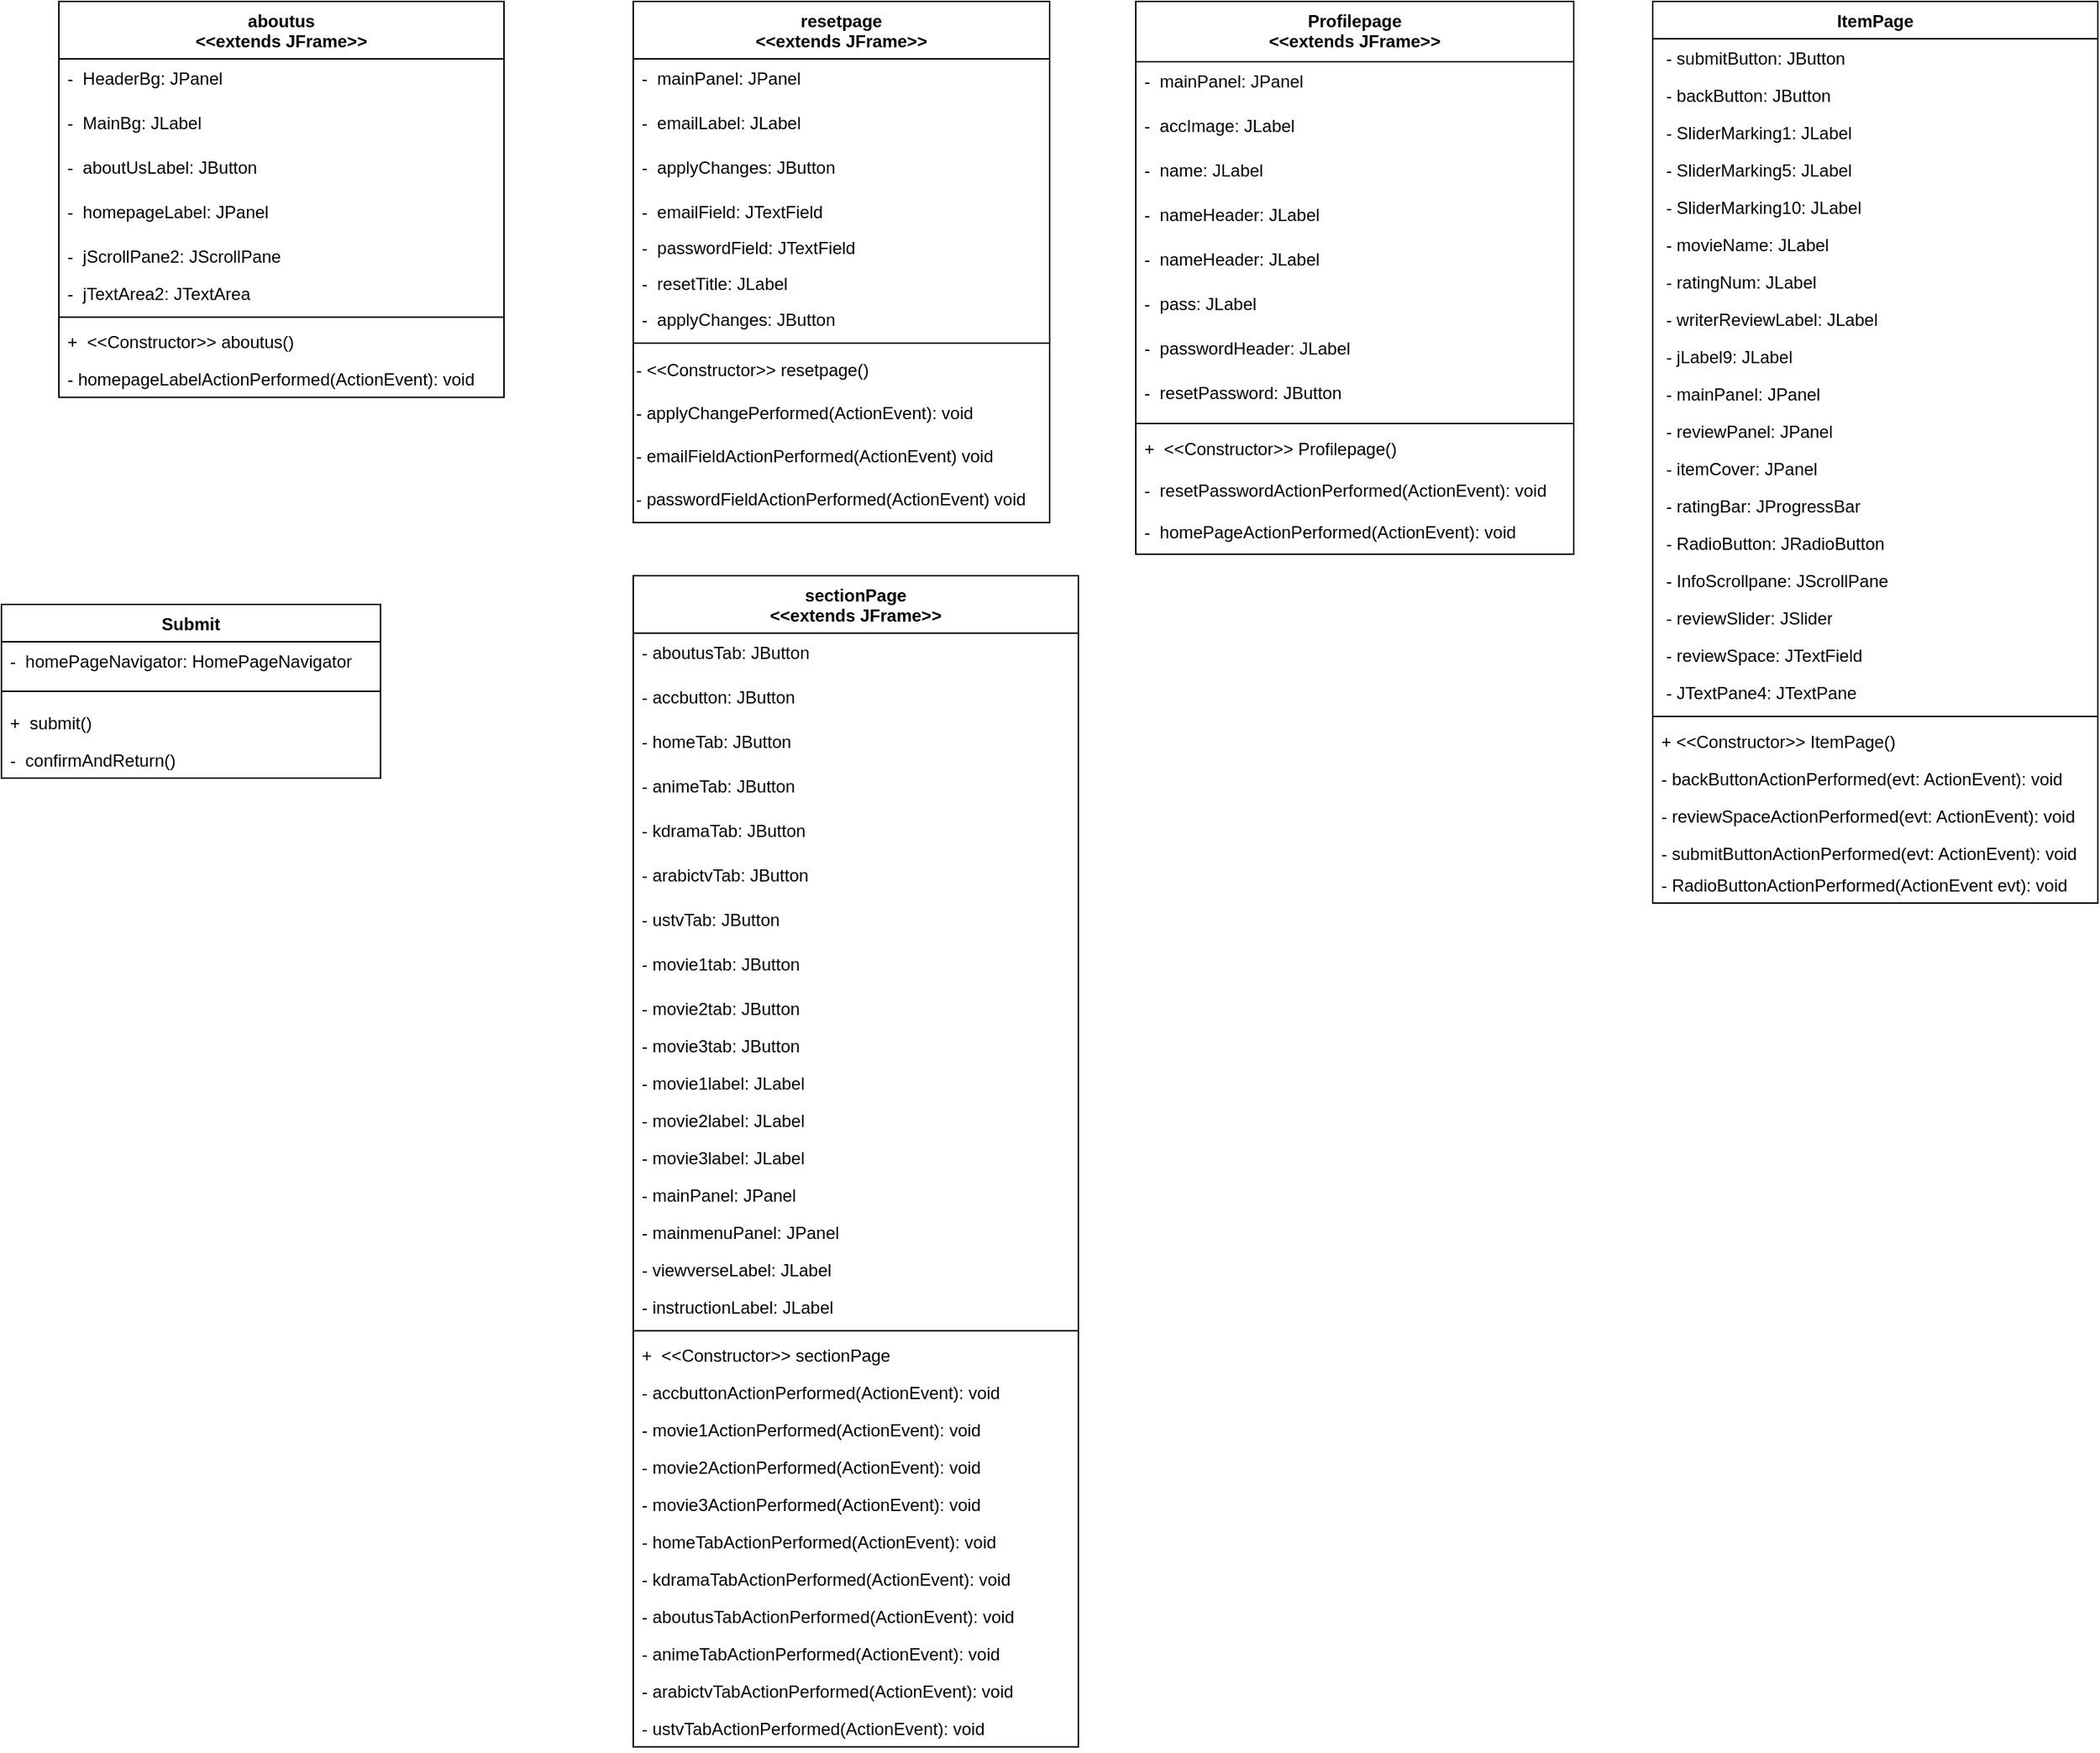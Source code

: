 <mxfile version="24.7.5">
  <diagram name="Page-1" id="XovYSc9VxgBBoyLTzxwy">
    <mxGraphModel dx="2372" dy="2012" grid="1" gridSize="10" guides="1" tooltips="1" connect="1" arrows="1" fold="1" page="1" pageScale="1" pageWidth="850" pageHeight="1100" math="0" shadow="0">
      <root>
        <mxCell id="0" />
        <mxCell id="1" parent="0" />
        <mxCell id="QE4EvPiiiCpDDDPfgIJF-1" value="aboutus&#xa;&lt;&lt;extends JFrame&gt;&gt;&#xa;" style="swimlane;fontStyle=1;align=center;verticalAlign=top;childLayout=stackLayout;horizontal=1;startSize=40;horizontalStack=0;resizeParent=1;resizeParentMax=0;resizeLast=0;collapsible=0;marginBottom=0;" parent="1" vertex="1">
          <mxGeometry x="-800" y="-1000" width="310" height="275.74" as="geometry" />
        </mxCell>
        <mxCell id="QE4EvPiiiCpDDDPfgIJF-2" value="-  HeaderBg: JPanel" style="text;strokeColor=none;fillColor=none;align=left;verticalAlign=top;spacingLeft=4;spacingRight=4;overflow=hidden;rotatable=0;points=[[0,0.5],[1,0.5]];portConstraint=eastwest;" parent="QE4EvPiiiCpDDDPfgIJF-1" vertex="1">
          <mxGeometry y="40" width="310" height="31" as="geometry" />
        </mxCell>
        <mxCell id="QE4EvPiiiCpDDDPfgIJF-3" value="-  MainBg: JLabel" style="text;strokeColor=none;fillColor=none;align=left;verticalAlign=top;spacingLeft=4;spacingRight=4;overflow=hidden;rotatable=0;points=[[0,0.5],[1,0.5]];portConstraint=eastwest;" parent="QE4EvPiiiCpDDDPfgIJF-1" vertex="1">
          <mxGeometry y="71" width="310" height="31" as="geometry" />
        </mxCell>
        <mxCell id="QE4EvPiiiCpDDDPfgIJF-4" value="-  aboutUsLabel: JButton" style="text;strokeColor=none;fillColor=none;align=left;verticalAlign=top;spacingLeft=4;spacingRight=4;overflow=hidden;rotatable=0;points=[[0,0.5],[1,0.5]];portConstraint=eastwest;" parent="QE4EvPiiiCpDDDPfgIJF-1" vertex="1">
          <mxGeometry y="102" width="310" height="31" as="geometry" />
        </mxCell>
        <mxCell id="QE4EvPiiiCpDDDPfgIJF-5" value="-  homepageLabel: JPanel" style="text;strokeColor=none;fillColor=none;align=left;verticalAlign=top;spacingLeft=4;spacingRight=4;overflow=hidden;rotatable=0;points=[[0,0.5],[1,0.5]];portConstraint=eastwest;" parent="QE4EvPiiiCpDDDPfgIJF-1" vertex="1">
          <mxGeometry y="133" width="310" height="31" as="geometry" />
        </mxCell>
        <mxCell id="QE4EvPiiiCpDDDPfgIJF-6" value="-  jScrollPane2: JScrollPane" style="text;strokeColor=none;fillColor=none;align=left;verticalAlign=top;spacingLeft=4;spacingRight=4;overflow=hidden;rotatable=0;points=[[0,0.5],[1,0.5]];portConstraint=eastwest;" parent="QE4EvPiiiCpDDDPfgIJF-1" vertex="1">
          <mxGeometry y="164" width="310" height="26" as="geometry" />
        </mxCell>
        <mxCell id="QE4EvPiiiCpDDDPfgIJF-7" value="-  jTextArea2: JTextArea" style="text;strokeColor=none;fillColor=none;align=left;verticalAlign=top;spacingLeft=4;spacingRight=4;overflow=hidden;rotatable=0;points=[[0,0.5],[1,0.5]];portConstraint=eastwest;" parent="QE4EvPiiiCpDDDPfgIJF-1" vertex="1">
          <mxGeometry y="190" width="310" height="26" as="geometry" />
        </mxCell>
        <mxCell id="QE4EvPiiiCpDDDPfgIJF-8" style="line;strokeWidth=1;fillColor=none;align=left;verticalAlign=middle;spacingTop=-1;spacingLeft=3;spacingRight=3;rotatable=0;labelPosition=right;points=[];portConstraint=eastwest;strokeColor=inherit;" parent="QE4EvPiiiCpDDDPfgIJF-1" vertex="1">
          <mxGeometry y="216" width="310" height="7.74" as="geometry" />
        </mxCell>
        <mxCell id="QE4EvPiiiCpDDDPfgIJF-9" value="+  &lt;&lt;Constructor&gt;&gt; aboutus()" style="text;strokeColor=none;fillColor=none;align=left;verticalAlign=top;spacingLeft=4;spacingRight=4;overflow=hidden;rotatable=0;points=[[0,0.5],[1,0.5]];portConstraint=eastwest;" parent="QE4EvPiiiCpDDDPfgIJF-1" vertex="1">
          <mxGeometry y="223.74" width="310" height="26" as="geometry" />
        </mxCell>
        <mxCell id="QE4EvPiiiCpDDDPfgIJF-11" value="- homepageLabelActionPerformed(ActionEvent): void" style="text;strokeColor=none;fillColor=none;align=left;verticalAlign=top;spacingLeft=4;spacingRight=4;overflow=hidden;rotatable=0;points=[[0,0.5],[1,0.5]];portConstraint=eastwest;" parent="QE4EvPiiiCpDDDPfgIJF-1" vertex="1">
          <mxGeometry y="249.74" width="310" height="26" as="geometry" />
        </mxCell>
        <mxCell id="QE4EvPiiiCpDDDPfgIJF-65" value="resetpage&#xa;&lt;&lt;extends JFrame&gt;&gt;&#xa;" style="swimlane;fontStyle=1;align=center;verticalAlign=top;childLayout=stackLayout;horizontal=1;startSize=40;horizontalStack=0;resizeParent=1;resizeParentMax=0;resizeLast=0;collapsible=0;marginBottom=0;" parent="1" vertex="1">
          <mxGeometry x="-400" y="-1000" width="290" height="363" as="geometry" />
        </mxCell>
        <mxCell id="QE4EvPiiiCpDDDPfgIJF-66" value="-  mainPanel: JPanel" style="text;strokeColor=none;fillColor=none;align=left;verticalAlign=top;spacingLeft=4;spacingRight=4;overflow=hidden;rotatable=0;points=[[0,0.5],[1,0.5]];portConstraint=eastwest;" parent="QE4EvPiiiCpDDDPfgIJF-65" vertex="1">
          <mxGeometry y="40" width="290" height="31" as="geometry" />
        </mxCell>
        <mxCell id="QE4EvPiiiCpDDDPfgIJF-67" value="-  emailLabel: JLabel" style="text;strokeColor=none;fillColor=none;align=left;verticalAlign=top;spacingLeft=4;spacingRight=4;overflow=hidden;rotatable=0;points=[[0,0.5],[1,0.5]];portConstraint=eastwest;" parent="QE4EvPiiiCpDDDPfgIJF-65" vertex="1">
          <mxGeometry y="71" width="290" height="31" as="geometry" />
        </mxCell>
        <mxCell id="QE4EvPiiiCpDDDPfgIJF-68" value="-  applyChanges: JButton" style="text;strokeColor=none;fillColor=none;align=left;verticalAlign=top;spacingLeft=4;spacingRight=4;overflow=hidden;rotatable=0;points=[[0,0.5],[1,0.5]];portConstraint=eastwest;" parent="QE4EvPiiiCpDDDPfgIJF-65" vertex="1">
          <mxGeometry y="102" width="290" height="31" as="geometry" />
        </mxCell>
        <mxCell id="QE4EvPiiiCpDDDPfgIJF-69" value="-  emailField: JTextField" style="text;strokeColor=none;fillColor=none;align=left;verticalAlign=top;spacingLeft=4;spacingRight=4;overflow=hidden;rotatable=0;points=[[0,0.5],[1,0.5]];portConstraint=eastwest;" parent="QE4EvPiiiCpDDDPfgIJF-65" vertex="1">
          <mxGeometry y="133" width="290" height="25" as="geometry" />
        </mxCell>
        <mxCell id="QE4EvPiiiCpDDDPfgIJF-70" value="-  passwordField: JTextField" style="text;strokeColor=none;fillColor=none;align=left;verticalAlign=top;spacingLeft=4;spacingRight=4;overflow=hidden;rotatable=0;points=[[0,0.5],[1,0.5]];portConstraint=eastwest;" parent="QE4EvPiiiCpDDDPfgIJF-65" vertex="1">
          <mxGeometry y="158" width="290" height="25" as="geometry" />
        </mxCell>
        <mxCell id="QE4EvPiiiCpDDDPfgIJF-71" value="-  resetTitle: JLabel" style="text;strokeColor=none;fillColor=none;align=left;verticalAlign=top;spacingLeft=4;spacingRight=4;overflow=hidden;rotatable=0;points=[[0,0.5],[1,0.5]];portConstraint=eastwest;" parent="QE4EvPiiiCpDDDPfgIJF-65" vertex="1">
          <mxGeometry y="183" width="290" height="25" as="geometry" />
        </mxCell>
        <mxCell id="SDU8DpZkJm8AxWShPPcR-4" value="-  applyChanges: JButton" style="text;strokeColor=none;fillColor=none;align=left;verticalAlign=top;spacingLeft=4;spacingRight=4;overflow=hidden;rotatable=0;points=[[0,0.5],[1,0.5]];portConstraint=eastwest;" parent="QE4EvPiiiCpDDDPfgIJF-65" vertex="1">
          <mxGeometry y="208" width="290" height="25" as="geometry" />
        </mxCell>
        <mxCell id="QE4EvPiiiCpDDDPfgIJF-74" style="line;strokeWidth=1;fillColor=none;align=left;verticalAlign=middle;spacingTop=-1;spacingLeft=3;spacingRight=3;rotatable=0;labelPosition=right;points=[];portConstraint=eastwest;strokeColor=inherit;" parent="QE4EvPiiiCpDDDPfgIJF-65" vertex="1">
          <mxGeometry y="233" width="290" height="10" as="geometry" />
        </mxCell>
        <mxCell id="QE4EvPiiiCpDDDPfgIJF-76" value="- &amp;lt;&amp;lt;Constructor&amp;gt;&amp;gt; resetpage()" style="text;whiteSpace=wrap;html=1;" parent="QE4EvPiiiCpDDDPfgIJF-65" vertex="1">
          <mxGeometry y="243" width="290" height="30" as="geometry" />
        </mxCell>
        <mxCell id="SDU8DpZkJm8AxWShPPcR-9" value="- applyChangePerformed(ActionEvent): void" style="text;whiteSpace=wrap;html=1;" parent="QE4EvPiiiCpDDDPfgIJF-65" vertex="1">
          <mxGeometry y="273" width="290" height="30" as="geometry" />
        </mxCell>
        <mxCell id="SDU8DpZkJm8AxWShPPcR-7" value="- emailFieldActionPerformed(ActionEvent) void" style="text;whiteSpace=wrap;html=1;" parent="QE4EvPiiiCpDDDPfgIJF-65" vertex="1">
          <mxGeometry y="303" width="290" height="30" as="geometry" />
        </mxCell>
        <mxCell id="QE4EvPiiiCpDDDPfgIJF-80" value="- passwordFieldActionPerformed(ActionEvent) void" style="text;whiteSpace=wrap;html=1;" parent="QE4EvPiiiCpDDDPfgIJF-65" vertex="1">
          <mxGeometry y="333" width="290" height="30" as="geometry" />
        </mxCell>
        <mxCell id="SDU8DpZkJm8AxWShPPcR-15" value="Profilepage&#xa;&lt;&lt;extends JFrame&gt;&gt;&#xa;&#xa;" style="swimlane;fontStyle=1;align=center;verticalAlign=top;childLayout=stackLayout;horizontal=1;startSize=42;horizontalStack=0;resizeParent=1;resizeParentMax=0;resizeLast=0;collapsible=0;marginBottom=0;" parent="1" vertex="1">
          <mxGeometry x="-50" y="-1000" width="305" height="385" as="geometry" />
        </mxCell>
        <mxCell id="SDU8DpZkJm8AxWShPPcR-16" value="-  mainPanel: JPanel" style="text;strokeColor=none;fillColor=none;align=left;verticalAlign=top;spacingLeft=4;spacingRight=4;overflow=hidden;rotatable=0;points=[[0,0.5],[1,0.5]];portConstraint=eastwest;" parent="SDU8DpZkJm8AxWShPPcR-15" vertex="1">
          <mxGeometry y="42" width="305" height="31" as="geometry" />
        </mxCell>
        <mxCell id="SDU8DpZkJm8AxWShPPcR-17" value="-  accImage: JLabel" style="text;strokeColor=none;fillColor=none;align=left;verticalAlign=top;spacingLeft=4;spacingRight=4;overflow=hidden;rotatable=0;points=[[0,0.5],[1,0.5]];portConstraint=eastwest;" parent="SDU8DpZkJm8AxWShPPcR-15" vertex="1">
          <mxGeometry y="73" width="305" height="31" as="geometry" />
        </mxCell>
        <mxCell id="SDU8DpZkJm8AxWShPPcR-18" value="-  name: JLabel" style="text;strokeColor=none;fillColor=none;align=left;verticalAlign=top;spacingLeft=4;spacingRight=4;overflow=hidden;rotatable=0;points=[[0,0.5],[1,0.5]];portConstraint=eastwest;" parent="SDU8DpZkJm8AxWShPPcR-15" vertex="1">
          <mxGeometry y="104" width="305" height="31" as="geometry" />
        </mxCell>
        <mxCell id="SDU8DpZkJm8AxWShPPcR-19" value="-  nameHeader: JLabel" style="text;strokeColor=none;fillColor=none;align=left;verticalAlign=top;spacingLeft=4;spacingRight=4;overflow=hidden;rotatable=0;points=[[0,0.5],[1,0.5]];portConstraint=eastwest;" parent="SDU8DpZkJm8AxWShPPcR-15" vertex="1">
          <mxGeometry y="135" width="305" height="31" as="geometry" />
        </mxCell>
        <mxCell id="SDU8DpZkJm8AxWShPPcR-20" value="-  nameHeader: JLabel" style="text;strokeColor=none;fillColor=none;align=left;verticalAlign=top;spacingLeft=4;spacingRight=4;overflow=hidden;rotatable=0;points=[[0,0.5],[1,0.5]];portConstraint=eastwest;" parent="SDU8DpZkJm8AxWShPPcR-15" vertex="1">
          <mxGeometry y="166" width="305" height="31" as="geometry" />
        </mxCell>
        <mxCell id="SDU8DpZkJm8AxWShPPcR-21" value="-  pass: JLabel" style="text;strokeColor=none;fillColor=none;align=left;verticalAlign=top;spacingLeft=4;spacingRight=4;overflow=hidden;rotatable=0;points=[[0,0.5],[1,0.5]];portConstraint=eastwest;" parent="SDU8DpZkJm8AxWShPPcR-15" vertex="1">
          <mxGeometry y="197" width="305" height="31" as="geometry" />
        </mxCell>
        <mxCell id="SDU8DpZkJm8AxWShPPcR-22" value="-  passwordHeader: JLabel" style="text;strokeColor=none;fillColor=none;align=left;verticalAlign=top;spacingLeft=4;spacingRight=4;overflow=hidden;rotatable=0;points=[[0,0.5],[1,0.5]];portConstraint=eastwest;" parent="SDU8DpZkJm8AxWShPPcR-15" vertex="1">
          <mxGeometry y="228" width="305" height="31" as="geometry" />
        </mxCell>
        <mxCell id="SDU8DpZkJm8AxWShPPcR-23" value="-  resetPassword: JButton" style="text;strokeColor=none;fillColor=none;align=left;verticalAlign=top;spacingLeft=4;spacingRight=4;overflow=hidden;rotatable=0;points=[[0,0.5],[1,0.5]];portConstraint=eastwest;" parent="SDU8DpZkJm8AxWShPPcR-15" vertex="1">
          <mxGeometry y="259" width="305" height="31" as="geometry" />
        </mxCell>
        <mxCell id="SDU8DpZkJm8AxWShPPcR-24" style="line;strokeWidth=1;fillColor=none;align=left;verticalAlign=middle;spacingTop=-1;spacingLeft=3;spacingRight=3;rotatable=0;labelPosition=right;points=[];portConstraint=eastwest;strokeColor=inherit;" parent="SDU8DpZkJm8AxWShPPcR-15" vertex="1">
          <mxGeometry y="290" width="305" height="8" as="geometry" />
        </mxCell>
        <mxCell id="SDU8DpZkJm8AxWShPPcR-25" value="+  &lt;&lt;Constructor&gt;&gt; Profilepage()" style="text;strokeColor=none;fillColor=none;align=left;verticalAlign=top;spacingLeft=4;spacingRight=4;overflow=hidden;rotatable=0;points=[[0,0.5],[1,0.5]];portConstraint=eastwest;" parent="SDU8DpZkJm8AxWShPPcR-15" vertex="1">
          <mxGeometry y="298" width="305" height="29" as="geometry" />
        </mxCell>
        <mxCell id="SDU8DpZkJm8AxWShPPcR-27" value="-  resetPasswordActionPerformed(ActionEvent): void" style="text;strokeColor=none;fillColor=none;align=left;verticalAlign=top;spacingLeft=4;spacingRight=4;overflow=hidden;rotatable=0;points=[[0,0.5],[1,0.5]];portConstraint=eastwest;" parent="SDU8DpZkJm8AxWShPPcR-15" vertex="1">
          <mxGeometry y="327" width="305" height="29" as="geometry" />
        </mxCell>
        <mxCell id="SDU8DpZkJm8AxWShPPcR-28" value="-  homePageActionPerformed(ActionEvent): void" style="text;strokeColor=none;fillColor=none;align=left;verticalAlign=top;spacingLeft=4;spacingRight=4;overflow=hidden;rotatable=0;points=[[0,0.5],[1,0.5]];portConstraint=eastwest;" parent="SDU8DpZkJm8AxWShPPcR-15" vertex="1">
          <mxGeometry y="356" width="305" height="29" as="geometry" />
        </mxCell>
        <mxCell id="SDU8DpZkJm8AxWShPPcR-84" value="ItemPage" style="swimlane;fontStyle=1;align=center;verticalAlign=top;childLayout=stackLayout;horizontal=1;startSize=26;horizontalStack=0;resizeParent=1;resizeParentMax=0;resizeLast=0;collapsible=1;marginBottom=0;whiteSpace=wrap;html=1;" parent="1" vertex="1">
          <mxGeometry x="310" y="-1000" width="310" height="628" as="geometry" />
        </mxCell>
        <mxCell id="SDU8DpZkJm8AxWShPPcR-85" value="&amp;nbsp;- submitButton: JButton" style="text;strokeColor=none;fillColor=none;align=left;verticalAlign=top;spacingLeft=4;spacingRight=4;overflow=hidden;rotatable=0;points=[[0,0.5],[1,0.5]];portConstraint=eastwest;whiteSpace=wrap;html=1;" parent="SDU8DpZkJm8AxWShPPcR-84" vertex="1">
          <mxGeometry y="26" width="310" height="26" as="geometry" />
        </mxCell>
        <mxCell id="SDU8DpZkJm8AxWShPPcR-86" value="&amp;nbsp;- backButton: JButton" style="text;strokeColor=none;fillColor=none;align=left;verticalAlign=top;spacingLeft=4;spacingRight=4;overflow=hidden;rotatable=0;points=[[0,0.5],[1,0.5]];portConstraint=eastwest;whiteSpace=wrap;html=1;" parent="SDU8DpZkJm8AxWShPPcR-84" vertex="1">
          <mxGeometry y="52" width="310" height="26" as="geometry" />
        </mxCell>
        <mxCell id="SDU8DpZkJm8AxWShPPcR-87" value="&amp;nbsp;- SliderMarking1: JLabel" style="text;strokeColor=none;fillColor=none;align=left;verticalAlign=top;spacingLeft=4;spacingRight=4;overflow=hidden;rotatable=0;points=[[0,0.5],[1,0.5]];portConstraint=eastwest;whiteSpace=wrap;html=1;" parent="SDU8DpZkJm8AxWShPPcR-84" vertex="1">
          <mxGeometry y="78" width="310" height="26" as="geometry" />
        </mxCell>
        <mxCell id="SDU8DpZkJm8AxWShPPcR-88" value="&amp;nbsp;- SliderMarking5: JLabel" style="text;strokeColor=none;fillColor=none;align=left;verticalAlign=top;spacingLeft=4;spacingRight=4;overflow=hidden;rotatable=0;points=[[0,0.5],[1,0.5]];portConstraint=eastwest;whiteSpace=wrap;html=1;" parent="SDU8DpZkJm8AxWShPPcR-84" vertex="1">
          <mxGeometry y="104" width="310" height="26" as="geometry" />
        </mxCell>
        <mxCell id="SDU8DpZkJm8AxWShPPcR-89" value="&amp;nbsp;- SliderMarking10: JLabel" style="text;strokeColor=none;fillColor=none;align=left;verticalAlign=top;spacingLeft=4;spacingRight=4;overflow=hidden;rotatable=0;points=[[0,0.5],[1,0.5]];portConstraint=eastwest;whiteSpace=wrap;html=1;" parent="SDU8DpZkJm8AxWShPPcR-84" vertex="1">
          <mxGeometry y="130" width="310" height="26" as="geometry" />
        </mxCell>
        <mxCell id="SDU8DpZkJm8AxWShPPcR-90" value="&amp;nbsp;- movieName: JLabel" style="text;strokeColor=none;fillColor=none;align=left;verticalAlign=top;spacingLeft=4;spacingRight=4;overflow=hidden;rotatable=0;points=[[0,0.5],[1,0.5]];portConstraint=eastwest;whiteSpace=wrap;html=1;" parent="SDU8DpZkJm8AxWShPPcR-84" vertex="1">
          <mxGeometry y="156" width="310" height="26" as="geometry" />
        </mxCell>
        <mxCell id="SDU8DpZkJm8AxWShPPcR-91" value="&amp;nbsp;- ratingNum: JLabel" style="text;strokeColor=none;fillColor=none;align=left;verticalAlign=top;spacingLeft=4;spacingRight=4;overflow=hidden;rotatable=0;points=[[0,0.5],[1,0.5]];portConstraint=eastwest;whiteSpace=wrap;html=1;" parent="SDU8DpZkJm8AxWShPPcR-84" vertex="1">
          <mxGeometry y="182" width="310" height="26" as="geometry" />
        </mxCell>
        <mxCell id="SDU8DpZkJm8AxWShPPcR-92" value="&amp;nbsp;- writerReviewLabel: JLabel" style="text;strokeColor=none;fillColor=none;align=left;verticalAlign=top;spacingLeft=4;spacingRight=4;overflow=hidden;rotatable=0;points=[[0,0.5],[1,0.5]];portConstraint=eastwest;whiteSpace=wrap;html=1;" parent="SDU8DpZkJm8AxWShPPcR-84" vertex="1">
          <mxGeometry y="208" width="310" height="26" as="geometry" />
        </mxCell>
        <mxCell id="SDU8DpZkJm8AxWShPPcR-93" value="&amp;nbsp;- jLabel9: JLabel" style="text;strokeColor=none;fillColor=none;align=left;verticalAlign=top;spacingLeft=4;spacingRight=4;overflow=hidden;rotatable=0;points=[[0,0.5],[1,0.5]];portConstraint=eastwest;whiteSpace=wrap;html=1;" parent="SDU8DpZkJm8AxWShPPcR-84" vertex="1">
          <mxGeometry y="234" width="310" height="26" as="geometry" />
        </mxCell>
        <mxCell id="SDU8DpZkJm8AxWShPPcR-94" value="&amp;nbsp;- mainPanel: JPanel" style="text;strokeColor=none;fillColor=none;align=left;verticalAlign=top;spacingLeft=4;spacingRight=4;overflow=hidden;rotatable=0;points=[[0,0.5],[1,0.5]];portConstraint=eastwest;whiteSpace=wrap;html=1;" parent="SDU8DpZkJm8AxWShPPcR-84" vertex="1">
          <mxGeometry y="260" width="310" height="26" as="geometry" />
        </mxCell>
        <mxCell id="SDU8DpZkJm8AxWShPPcR-95" value="&amp;nbsp;- reviewPanel: JPanel" style="text;strokeColor=none;fillColor=none;align=left;verticalAlign=top;spacingLeft=4;spacingRight=4;overflow=hidden;rotatable=0;points=[[0,0.5],[1,0.5]];portConstraint=eastwest;whiteSpace=wrap;html=1;" parent="SDU8DpZkJm8AxWShPPcR-84" vertex="1">
          <mxGeometry y="286" width="310" height="26" as="geometry" />
        </mxCell>
        <mxCell id="SDU8DpZkJm8AxWShPPcR-96" value="&amp;nbsp;- itemCover: JPanel" style="text;strokeColor=none;fillColor=none;align=left;verticalAlign=top;spacingLeft=4;spacingRight=4;overflow=hidden;rotatable=0;points=[[0,0.5],[1,0.5]];portConstraint=eastwest;whiteSpace=wrap;html=1;" parent="SDU8DpZkJm8AxWShPPcR-84" vertex="1">
          <mxGeometry y="312" width="310" height="26" as="geometry" />
        </mxCell>
        <mxCell id="SDU8DpZkJm8AxWShPPcR-97" value="&amp;nbsp;- ratingBar: JProgressBar" style="text;strokeColor=none;fillColor=none;align=left;verticalAlign=top;spacingLeft=4;spacingRight=4;overflow=hidden;rotatable=0;points=[[0,0.5],[1,0.5]];portConstraint=eastwest;whiteSpace=wrap;html=1;" parent="SDU8DpZkJm8AxWShPPcR-84" vertex="1">
          <mxGeometry y="338" width="310" height="26" as="geometry" />
        </mxCell>
        <mxCell id="SDU8DpZkJm8AxWShPPcR-98" value="&amp;nbsp;- RadioButton: JRadioButton" style="text;strokeColor=none;fillColor=none;align=left;verticalAlign=top;spacingLeft=4;spacingRight=4;overflow=hidden;rotatable=0;points=[[0,0.5],[1,0.5]];portConstraint=eastwest;whiteSpace=wrap;html=1;" parent="SDU8DpZkJm8AxWShPPcR-84" vertex="1">
          <mxGeometry y="364" width="310" height="26" as="geometry" />
        </mxCell>
        <mxCell id="SDU8DpZkJm8AxWShPPcR-99" value="&amp;nbsp;- InfoScrollpane: JScrollPane" style="text;strokeColor=none;fillColor=none;align=left;verticalAlign=top;spacingLeft=4;spacingRight=4;overflow=hidden;rotatable=0;points=[[0,0.5],[1,0.5]];portConstraint=eastwest;whiteSpace=wrap;html=1;" parent="SDU8DpZkJm8AxWShPPcR-84" vertex="1">
          <mxGeometry y="390" width="310" height="26" as="geometry" />
        </mxCell>
        <mxCell id="SDU8DpZkJm8AxWShPPcR-100" value="&amp;nbsp;- reviewSlider: JSlider" style="text;strokeColor=none;fillColor=none;align=left;verticalAlign=top;spacingLeft=4;spacingRight=4;overflow=hidden;rotatable=0;points=[[0,0.5],[1,0.5]];portConstraint=eastwest;whiteSpace=wrap;html=1;" parent="SDU8DpZkJm8AxWShPPcR-84" vertex="1">
          <mxGeometry y="416" width="310" height="26" as="geometry" />
        </mxCell>
        <mxCell id="SDU8DpZkJm8AxWShPPcR-101" value="&amp;nbsp;- reviewSpace: JTextField" style="text;strokeColor=none;fillColor=none;align=left;verticalAlign=top;spacingLeft=4;spacingRight=4;overflow=hidden;rotatable=0;points=[[0,0.5],[1,0.5]];portConstraint=eastwest;whiteSpace=wrap;html=1;" parent="SDU8DpZkJm8AxWShPPcR-84" vertex="1">
          <mxGeometry y="442" width="310" height="26" as="geometry" />
        </mxCell>
        <mxCell id="SDU8DpZkJm8AxWShPPcR-102" value="&amp;nbsp;- JTextPane4: JTextPane" style="text;strokeColor=none;fillColor=none;align=left;verticalAlign=top;spacingLeft=4;spacingRight=4;overflow=hidden;rotatable=0;points=[[0,0.5],[1,0.5]];portConstraint=eastwest;whiteSpace=wrap;html=1;" parent="SDU8DpZkJm8AxWShPPcR-84" vertex="1">
          <mxGeometry y="468" width="310" height="26" as="geometry" />
        </mxCell>
        <mxCell id="SDU8DpZkJm8AxWShPPcR-103" value="" style="line;strokeWidth=1;fillColor=none;align=left;verticalAlign=middle;spacingTop=-1;spacingLeft=3;spacingRight=3;rotatable=0;labelPosition=right;points=[];portConstraint=eastwest;strokeColor=inherit;" parent="SDU8DpZkJm8AxWShPPcR-84" vertex="1">
          <mxGeometry y="494" width="310" height="8" as="geometry" />
        </mxCell>
        <mxCell id="SDU8DpZkJm8AxWShPPcR-104" value="+ &amp;lt;&amp;lt;Constructor&amp;gt;&amp;gt; ItemPage()" style="text;strokeColor=none;fillColor=none;align=left;verticalAlign=top;spacingLeft=4;spacingRight=4;overflow=hidden;rotatable=0;points=[[0,0.5],[1,0.5]];portConstraint=eastwest;whiteSpace=wrap;html=1;" parent="SDU8DpZkJm8AxWShPPcR-84" vertex="1">
          <mxGeometry y="502" width="310" height="26" as="geometry" />
        </mxCell>
        <mxCell id="SDU8DpZkJm8AxWShPPcR-105" value="- backButtonActionPerformed(evt: ActionEvent): void" style="text;strokeColor=none;fillColor=none;align=left;verticalAlign=top;spacingLeft=4;spacingRight=4;overflow=hidden;rotatable=0;points=[[0,0.5],[1,0.5]];portConstraint=eastwest;whiteSpace=wrap;html=1;" parent="SDU8DpZkJm8AxWShPPcR-84" vertex="1">
          <mxGeometry y="528" width="310" height="26" as="geometry" />
        </mxCell>
        <mxCell id="SDU8DpZkJm8AxWShPPcR-106" value="- reviewSpaceActionPerformed(evt: ActionEvent): void" style="text;strokeColor=none;fillColor=none;align=left;verticalAlign=top;spacingLeft=4;spacingRight=4;overflow=hidden;rotatable=0;points=[[0,0.5],[1,0.5]];portConstraint=eastwest;whiteSpace=wrap;html=1;" parent="SDU8DpZkJm8AxWShPPcR-84" vertex="1">
          <mxGeometry y="554" width="310" height="26" as="geometry" />
        </mxCell>
        <mxCell id="SDU8DpZkJm8AxWShPPcR-107" value="- submitButtonActionPerformed(evt: ActionEvent): void" style="text;strokeColor=none;fillColor=none;align=left;verticalAlign=top;spacingLeft=4;spacingRight=4;overflow=hidden;rotatable=0;points=[[0,0.5],[1,0.5]];portConstraint=eastwest;whiteSpace=wrap;html=1;" parent="SDU8DpZkJm8AxWShPPcR-84" vertex="1">
          <mxGeometry y="580" width="310" height="22" as="geometry" />
        </mxCell>
        <mxCell id="SDU8DpZkJm8AxWShPPcR-108" value="- RadioButtonActionPerformed(ActionEvent evt): void" style="text;strokeColor=none;fillColor=none;align=left;verticalAlign=top;spacingLeft=4;spacingRight=4;overflow=hidden;rotatable=0;points=[[0,0.5],[1,0.5]];portConstraint=eastwest;whiteSpace=wrap;html=1;" parent="SDU8DpZkJm8AxWShPPcR-84" vertex="1">
          <mxGeometry y="602" width="310" height="26" as="geometry" />
        </mxCell>
        <mxCell id="SDU8DpZkJm8AxWShPPcR-119" value="sectionPage&#xa;&lt;&lt;extends JFrame&gt;&gt;&#xa;" style="swimlane;fontStyle=1;align=center;verticalAlign=top;childLayout=stackLayout;horizontal=1;startSize=40;horizontalStack=0;resizeParent=1;resizeParentMax=0;resizeLast=0;collapsible=0;marginBottom=0;" parent="1" vertex="1">
          <mxGeometry x="-400" y="-600" width="310" height="815.74" as="geometry" />
        </mxCell>
        <mxCell id="SDU8DpZkJm8AxWShPPcR-120" value="- aboutusTab: JButton" style="text;strokeColor=none;fillColor=none;align=left;verticalAlign=top;spacingLeft=4;spacingRight=4;overflow=hidden;rotatable=0;points=[[0,0.5],[1,0.5]];portConstraint=eastwest;" parent="SDU8DpZkJm8AxWShPPcR-119" vertex="1">
          <mxGeometry y="40" width="310" height="31" as="geometry" />
        </mxCell>
        <mxCell id="SDU8DpZkJm8AxWShPPcR-121" value="- accbutton: JButton" style="text;strokeColor=none;fillColor=none;align=left;verticalAlign=top;spacingLeft=4;spacingRight=4;overflow=hidden;rotatable=0;points=[[0,0.5],[1,0.5]];portConstraint=eastwest;" parent="SDU8DpZkJm8AxWShPPcR-119" vertex="1">
          <mxGeometry y="71" width="310" height="31" as="geometry" />
        </mxCell>
        <mxCell id="SDU8DpZkJm8AxWShPPcR-137" value="- homeTab: JButton" style="text;strokeColor=none;fillColor=none;align=left;verticalAlign=top;spacingLeft=4;spacingRight=4;overflow=hidden;rotatable=0;points=[[0,0.5],[1,0.5]];portConstraint=eastwest;" parent="SDU8DpZkJm8AxWShPPcR-119" vertex="1">
          <mxGeometry y="102" width="310" height="31" as="geometry" />
        </mxCell>
        <mxCell id="SDU8DpZkJm8AxWShPPcR-122" value="- animeTab: JButton" style="text;strokeColor=none;fillColor=none;align=left;verticalAlign=top;spacingLeft=4;spacingRight=4;overflow=hidden;rotatable=0;points=[[0,0.5],[1,0.5]];portConstraint=eastwest;" parent="SDU8DpZkJm8AxWShPPcR-119" vertex="1">
          <mxGeometry y="133" width="310" height="31" as="geometry" />
        </mxCell>
        <mxCell id="SDU8DpZkJm8AxWShPPcR-130" value="- kdramaTab: JButton" style="text;strokeColor=none;fillColor=none;align=left;verticalAlign=top;spacingLeft=4;spacingRight=4;overflow=hidden;rotatable=0;points=[[0,0.5],[1,0.5]];portConstraint=eastwest;" parent="SDU8DpZkJm8AxWShPPcR-119" vertex="1">
          <mxGeometry y="164" width="310" height="31" as="geometry" />
        </mxCell>
        <mxCell id="SDU8DpZkJm8AxWShPPcR-131" value="- arabictvTab: JButton" style="text;strokeColor=none;fillColor=none;align=left;verticalAlign=top;spacingLeft=4;spacingRight=4;overflow=hidden;rotatable=0;points=[[0,0.5],[1,0.5]];portConstraint=eastwest;" parent="SDU8DpZkJm8AxWShPPcR-119" vertex="1">
          <mxGeometry y="195" width="310" height="31" as="geometry" />
        </mxCell>
        <mxCell id="SDU8DpZkJm8AxWShPPcR-132" value="- ustvTab: JButton" style="text;strokeColor=none;fillColor=none;align=left;verticalAlign=top;spacingLeft=4;spacingRight=4;overflow=hidden;rotatable=0;points=[[0,0.5],[1,0.5]];portConstraint=eastwest;" parent="SDU8DpZkJm8AxWShPPcR-119" vertex="1">
          <mxGeometry y="226" width="310" height="31" as="geometry" />
        </mxCell>
        <mxCell id="SDU8DpZkJm8AxWShPPcR-123" value="- movie1tab: JButton" style="text;strokeColor=none;fillColor=none;align=left;verticalAlign=top;spacingLeft=4;spacingRight=4;overflow=hidden;rotatable=0;points=[[0,0.5],[1,0.5]];portConstraint=eastwest;" parent="SDU8DpZkJm8AxWShPPcR-119" vertex="1">
          <mxGeometry y="257" width="310" height="31" as="geometry" />
        </mxCell>
        <mxCell id="SDU8DpZkJm8AxWShPPcR-124" value="- movie2tab: JButton" style="text;strokeColor=none;fillColor=none;align=left;verticalAlign=top;spacingLeft=4;spacingRight=4;overflow=hidden;rotatable=0;points=[[0,0.5],[1,0.5]];portConstraint=eastwest;" parent="SDU8DpZkJm8AxWShPPcR-119" vertex="1">
          <mxGeometry y="288" width="310" height="26" as="geometry" />
        </mxCell>
        <mxCell id="SDU8DpZkJm8AxWShPPcR-125" value="- movie3tab: JButton" style="text;strokeColor=none;fillColor=none;align=left;verticalAlign=top;spacingLeft=4;spacingRight=4;overflow=hidden;rotatable=0;points=[[0,0.5],[1,0.5]];portConstraint=eastwest;" parent="SDU8DpZkJm8AxWShPPcR-119" vertex="1">
          <mxGeometry y="314" width="310" height="26" as="geometry" />
        </mxCell>
        <mxCell id="SDU8DpZkJm8AxWShPPcR-133" value="- movie1label: JLabel" style="text;strokeColor=none;fillColor=none;align=left;verticalAlign=top;spacingLeft=4;spacingRight=4;overflow=hidden;rotatable=0;points=[[0,0.5],[1,0.5]];portConstraint=eastwest;" parent="SDU8DpZkJm8AxWShPPcR-119" vertex="1">
          <mxGeometry y="340" width="310" height="26" as="geometry" />
        </mxCell>
        <mxCell id="SDU8DpZkJm8AxWShPPcR-135" value="- movie2label: JLabel" style="text;strokeColor=none;fillColor=none;align=left;verticalAlign=top;spacingLeft=4;spacingRight=4;overflow=hidden;rotatable=0;points=[[0,0.5],[1,0.5]];portConstraint=eastwest;" parent="SDU8DpZkJm8AxWShPPcR-119" vertex="1">
          <mxGeometry y="366" width="310" height="26" as="geometry" />
        </mxCell>
        <mxCell id="SDU8DpZkJm8AxWShPPcR-136" value="- movie3label: JLabel" style="text;strokeColor=none;fillColor=none;align=left;verticalAlign=top;spacingLeft=4;spacingRight=4;overflow=hidden;rotatable=0;points=[[0,0.5],[1,0.5]];portConstraint=eastwest;" parent="SDU8DpZkJm8AxWShPPcR-119" vertex="1">
          <mxGeometry y="392" width="310" height="26" as="geometry" />
        </mxCell>
        <mxCell id="SDU8DpZkJm8AxWShPPcR-138" value="- mainPanel: JPanel" style="text;strokeColor=none;fillColor=none;align=left;verticalAlign=top;spacingLeft=4;spacingRight=4;overflow=hidden;rotatable=0;points=[[0,0.5],[1,0.5]];portConstraint=eastwest;" parent="SDU8DpZkJm8AxWShPPcR-119" vertex="1">
          <mxGeometry y="418" width="310" height="26" as="geometry" />
        </mxCell>
        <mxCell id="SDU8DpZkJm8AxWShPPcR-139" value="- mainmenuPanel: JPanel" style="text;strokeColor=none;fillColor=none;align=left;verticalAlign=top;spacingLeft=4;spacingRight=4;overflow=hidden;rotatable=0;points=[[0,0.5],[1,0.5]];portConstraint=eastwest;" parent="SDU8DpZkJm8AxWShPPcR-119" vertex="1">
          <mxGeometry y="444" width="310" height="26" as="geometry" />
        </mxCell>
        <mxCell id="SDU8DpZkJm8AxWShPPcR-140" value="- viewverseLabel: JLabel" style="text;strokeColor=none;fillColor=none;align=left;verticalAlign=top;spacingLeft=4;spacingRight=4;overflow=hidden;rotatable=0;points=[[0,0.5],[1,0.5]];portConstraint=eastwest;" parent="SDU8DpZkJm8AxWShPPcR-119" vertex="1">
          <mxGeometry y="470" width="310" height="26" as="geometry" />
        </mxCell>
        <mxCell id="SDU8DpZkJm8AxWShPPcR-141" value="- instructionLabel: JLabel" style="text;strokeColor=none;fillColor=none;align=left;verticalAlign=top;spacingLeft=4;spacingRight=4;overflow=hidden;rotatable=0;points=[[0,0.5],[1,0.5]];portConstraint=eastwest;" parent="SDU8DpZkJm8AxWShPPcR-119" vertex="1">
          <mxGeometry y="496" width="310" height="26" as="geometry" />
        </mxCell>
        <mxCell id="SDU8DpZkJm8AxWShPPcR-126" style="line;strokeWidth=1;fillColor=none;align=left;verticalAlign=middle;spacingTop=-1;spacingLeft=3;spacingRight=3;rotatable=0;labelPosition=right;points=[];portConstraint=eastwest;strokeColor=inherit;" parent="SDU8DpZkJm8AxWShPPcR-119" vertex="1">
          <mxGeometry y="522" width="310" height="7.74" as="geometry" />
        </mxCell>
        <mxCell id="SDU8DpZkJm8AxWShPPcR-127" value="+  &lt;&lt;Constructor&gt;&gt; sectionPage" style="text;strokeColor=none;fillColor=none;align=left;verticalAlign=top;spacingLeft=4;spacingRight=4;overflow=hidden;rotatable=0;points=[[0,0.5],[1,0.5]];portConstraint=eastwest;" parent="SDU8DpZkJm8AxWShPPcR-119" vertex="1">
          <mxGeometry y="529.74" width="310" height="26" as="geometry" />
        </mxCell>
        <mxCell id="SDU8DpZkJm8AxWShPPcR-128" value="- accbuttonActionPerformed(ActionEvent): void" style="text;strokeColor=none;fillColor=none;align=left;verticalAlign=top;spacingLeft=4;spacingRight=4;overflow=hidden;rotatable=0;points=[[0,0.5],[1,0.5]];portConstraint=eastwest;" parent="SDU8DpZkJm8AxWShPPcR-119" vertex="1">
          <mxGeometry y="555.74" width="310" height="26" as="geometry" />
        </mxCell>
        <mxCell id="SDU8DpZkJm8AxWShPPcR-142" value="- movie1ActionPerformed(ActionEvent): void" style="text;strokeColor=none;fillColor=none;align=left;verticalAlign=top;spacingLeft=4;spacingRight=4;overflow=hidden;rotatable=0;points=[[0,0.5],[1,0.5]];portConstraint=eastwest;" parent="SDU8DpZkJm8AxWShPPcR-119" vertex="1">
          <mxGeometry y="581.74" width="310" height="26" as="geometry" />
        </mxCell>
        <mxCell id="SDU8DpZkJm8AxWShPPcR-143" value="- movie2ActionPerformed(ActionEvent): void" style="text;strokeColor=none;fillColor=none;align=left;verticalAlign=top;spacingLeft=4;spacingRight=4;overflow=hidden;rotatable=0;points=[[0,0.5],[1,0.5]];portConstraint=eastwest;" parent="SDU8DpZkJm8AxWShPPcR-119" vertex="1">
          <mxGeometry y="607.74" width="310" height="26" as="geometry" />
        </mxCell>
        <mxCell id="SDU8DpZkJm8AxWShPPcR-144" value="- movie3ActionPerformed(ActionEvent): void" style="text;strokeColor=none;fillColor=none;align=left;verticalAlign=top;spacingLeft=4;spacingRight=4;overflow=hidden;rotatable=0;points=[[0,0.5],[1,0.5]];portConstraint=eastwest;" parent="SDU8DpZkJm8AxWShPPcR-119" vertex="1">
          <mxGeometry y="633.74" width="310" height="26" as="geometry" />
        </mxCell>
        <mxCell id="SDU8DpZkJm8AxWShPPcR-146" value="- homeTabActionPerformed(ActionEvent): void" style="text;strokeColor=none;fillColor=none;align=left;verticalAlign=top;spacingLeft=4;spacingRight=4;overflow=hidden;rotatable=0;points=[[0,0.5],[1,0.5]];portConstraint=eastwest;" parent="SDU8DpZkJm8AxWShPPcR-119" vertex="1">
          <mxGeometry y="659.74" width="310" height="26" as="geometry" />
        </mxCell>
        <mxCell id="SDU8DpZkJm8AxWShPPcR-147" value="- kdramaTabActionPerformed(ActionEvent): void" style="text;strokeColor=none;fillColor=none;align=left;verticalAlign=top;spacingLeft=4;spacingRight=4;overflow=hidden;rotatable=0;points=[[0,0.5],[1,0.5]];portConstraint=eastwest;" parent="SDU8DpZkJm8AxWShPPcR-119" vertex="1">
          <mxGeometry y="685.74" width="310" height="26" as="geometry" />
        </mxCell>
        <mxCell id="SDU8DpZkJm8AxWShPPcR-148" value="- aboutusTabActionPerformed(ActionEvent): void" style="text;strokeColor=none;fillColor=none;align=left;verticalAlign=top;spacingLeft=4;spacingRight=4;overflow=hidden;rotatable=0;points=[[0,0.5],[1,0.5]];portConstraint=eastwest;" parent="SDU8DpZkJm8AxWShPPcR-119" vertex="1">
          <mxGeometry y="711.74" width="310" height="26" as="geometry" />
        </mxCell>
        <mxCell id="SDU8DpZkJm8AxWShPPcR-145" value="- animeTabActionPerformed(ActionEvent): void" style="text;strokeColor=none;fillColor=none;align=left;verticalAlign=top;spacingLeft=4;spacingRight=4;overflow=hidden;rotatable=0;points=[[0,0.5],[1,0.5]];portConstraint=eastwest;" parent="SDU8DpZkJm8AxWShPPcR-119" vertex="1">
          <mxGeometry y="737.74" width="310" height="26" as="geometry" />
        </mxCell>
        <mxCell id="SDU8DpZkJm8AxWShPPcR-149" value="- arabictvTabActionPerformed(ActionEvent): void" style="text;strokeColor=none;fillColor=none;align=left;verticalAlign=top;spacingLeft=4;spacingRight=4;overflow=hidden;rotatable=0;points=[[0,0.5],[1,0.5]];portConstraint=eastwest;" parent="SDU8DpZkJm8AxWShPPcR-119" vertex="1">
          <mxGeometry y="763.74" width="310" height="26" as="geometry" />
        </mxCell>
        <mxCell id="SDU8DpZkJm8AxWShPPcR-150" value="- ustvTabActionPerformed(ActionEvent): void" style="text;strokeColor=none;fillColor=none;align=left;verticalAlign=top;spacingLeft=4;spacingRight=4;overflow=hidden;rotatable=0;points=[[0,0.5],[1,0.5]];portConstraint=eastwest;" parent="SDU8DpZkJm8AxWShPPcR-119" vertex="1">
          <mxGeometry y="789.74" width="310" height="26" as="geometry" />
        </mxCell>
        <mxCell id="q7eCKp7IdwlSUT0sn8vn-1" value="Submit" style="swimlane;fontStyle=1;align=center;verticalAlign=top;childLayout=stackLayout;horizontal=1;startSize=26;horizontalStack=0;resizeParent=1;resizeParentMax=0;resizeLast=0;collapsible=1;marginBottom=0;whiteSpace=wrap;html=1;" vertex="1" parent="1">
          <mxGeometry x="-840" y="-580" width="264" height="121" as="geometry" />
        </mxCell>
        <mxCell id="q7eCKp7IdwlSUT0sn8vn-2" value="-&amp;nbsp; homePageNavigator: HomePageNavigator" style="text;strokeColor=none;fillColor=none;align=left;verticalAlign=top;spacingLeft=4;spacingRight=4;overflow=hidden;rotatable=0;points=[[0,0.5],[1,0.5]];portConstraint=eastwest;whiteSpace=wrap;html=1;" vertex="1" parent="q7eCKp7IdwlSUT0sn8vn-1">
          <mxGeometry y="26" width="264" height="26" as="geometry" />
        </mxCell>
        <mxCell id="q7eCKp7IdwlSUT0sn8vn-3" value="" style="line;strokeWidth=1;fillColor=none;align=left;verticalAlign=middle;spacingTop=-1;spacingLeft=3;spacingRight=3;rotatable=0;labelPosition=right;points=[];portConstraint=eastwest;strokeColor=inherit;" vertex="1" parent="q7eCKp7IdwlSUT0sn8vn-1">
          <mxGeometry y="52" width="264" height="17" as="geometry" />
        </mxCell>
        <mxCell id="q7eCKp7IdwlSUT0sn8vn-4" value="+&amp;nbsp; submit()" style="text;strokeColor=none;fillColor=none;align=left;verticalAlign=top;spacingLeft=4;spacingRight=4;overflow=hidden;rotatable=0;points=[[0,0.5],[1,0.5]];portConstraint=eastwest;whiteSpace=wrap;html=1;" vertex="1" parent="q7eCKp7IdwlSUT0sn8vn-1">
          <mxGeometry y="69" width="264" height="26" as="geometry" />
        </mxCell>
        <mxCell id="q7eCKp7IdwlSUT0sn8vn-5" value="-&amp;nbsp; confirmAndReturn()" style="text;strokeColor=none;fillColor=none;align=left;verticalAlign=top;spacingLeft=4;spacingRight=4;overflow=hidden;rotatable=0;points=[[0,0.5],[1,0.5]];portConstraint=eastwest;whiteSpace=wrap;html=1;" vertex="1" parent="q7eCKp7IdwlSUT0sn8vn-1">
          <mxGeometry y="95" width="264" height="26" as="geometry" />
        </mxCell>
      </root>
    </mxGraphModel>
  </diagram>
</mxfile>
